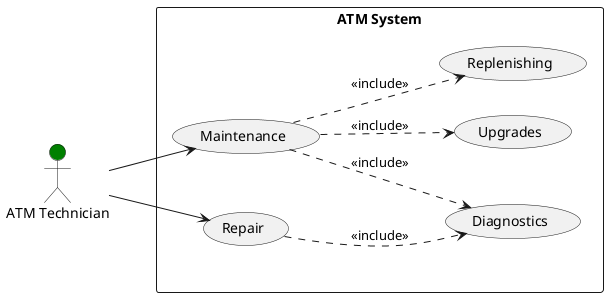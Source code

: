 第三張：

@startuml
left to right direction

actor "ATM Technician" as A1 #green

rectangle "ATM System" {
    usecase "Maintenance" as UC1
    usecase "Repair" as UC2
    usecase "Replenishing" as UC3
    usecase "Upgrades" as UC4
    usecase "Diagnostics" as UC5
}

A1 --> UC1
A1 --> UC2

UC1 ..> UC3 : <<include>>
UC1 ..> UC4 : <<include>>
UC1 ..> UC5 : <<include>>

UC2 ..> UC5 : <<include>>
@enduml
